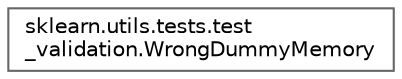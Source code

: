 digraph "Graphical Class Hierarchy"
{
 // LATEX_PDF_SIZE
  bgcolor="transparent";
  edge [fontname=Helvetica,fontsize=10,labelfontname=Helvetica,labelfontsize=10];
  node [fontname=Helvetica,fontsize=10,shape=box,height=0.2,width=0.4];
  rankdir="LR";
  Node0 [id="Node000000",label="sklearn.utils.tests.test\l_validation.WrongDummyMemory",height=0.2,width=0.4,color="grey40", fillcolor="white", style="filled",URL="$d2/d5e/classsklearn_1_1utils_1_1tests_1_1test__validation_1_1WrongDummyMemory.html",tooltip=" "];
}
